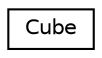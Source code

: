 digraph "Graphical Class Hierarchy"
{
  edge [fontname="Helvetica",fontsize="10",labelfontname="Helvetica",labelfontsize="10"];
  node [fontname="Helvetica",fontsize="10",shape=record];
  rankdir="LR";
  Node0 [label="Cube",height=0.2,width=0.4,color="black", fillcolor="white", style="filled",URL="$class_cube.html",tooltip="The cube class draws a cube of side lengths 1 centered at the origin. "];
}
